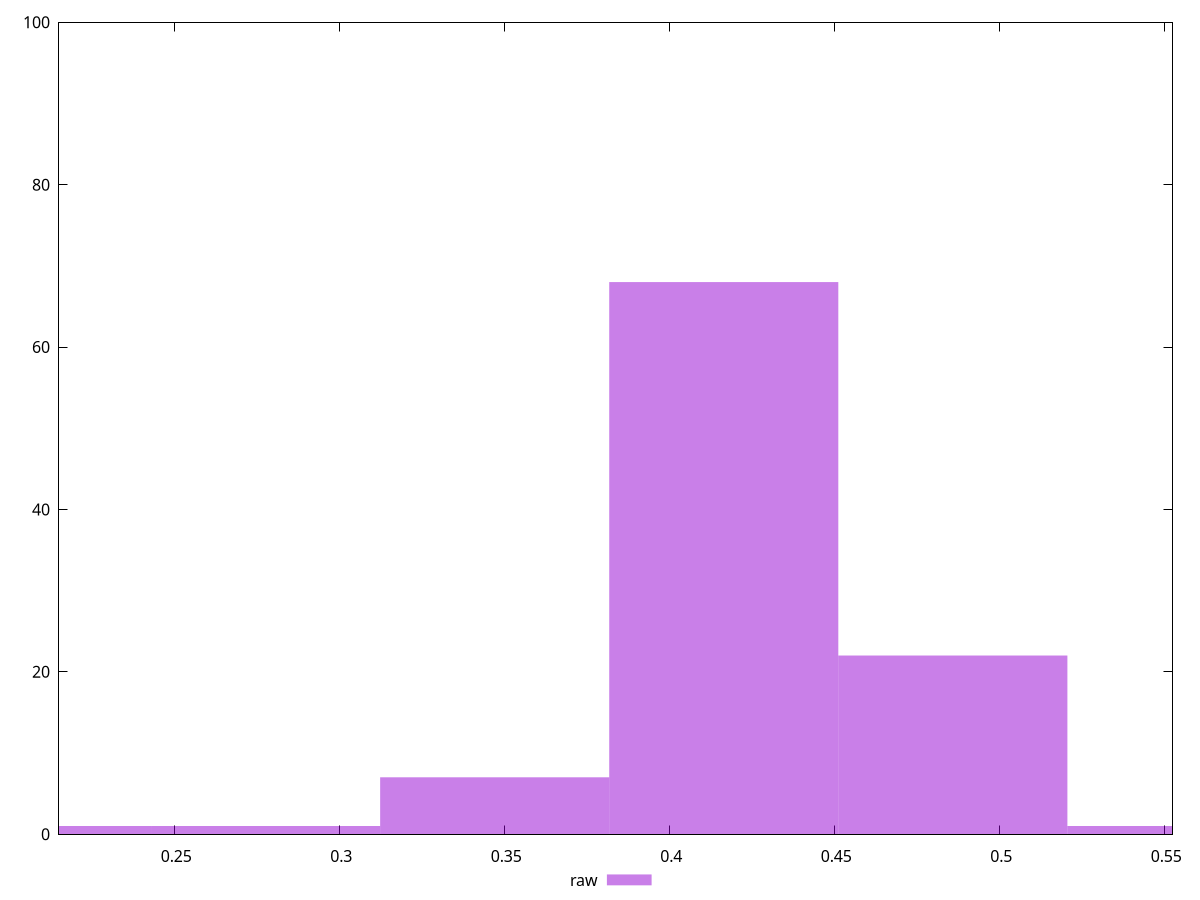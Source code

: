 reset

$raw <<EOF
0.27769460300966636 1
0.2082709522572498 1
0.4165419045144996 68
0.48596555526691615 22
0.34711825376208294 7
0.5553892060193327 1
EOF

set key outside below
set boxwidth 0.06942365075241659
set xrange [0.21508432752881365:0.5525295247348673]
set yrange [0:100]
set trange [0:100]
set style fill transparent solid 0.5 noborder
set terminal svg size 640, 490 enhanced background rgb 'white'
set output "report_00017_2021-02-10T15-08-03.406Z/meta/pScore/samples/pages/raw/histogram.svg"

plot $raw title "raw" with boxes

reset
